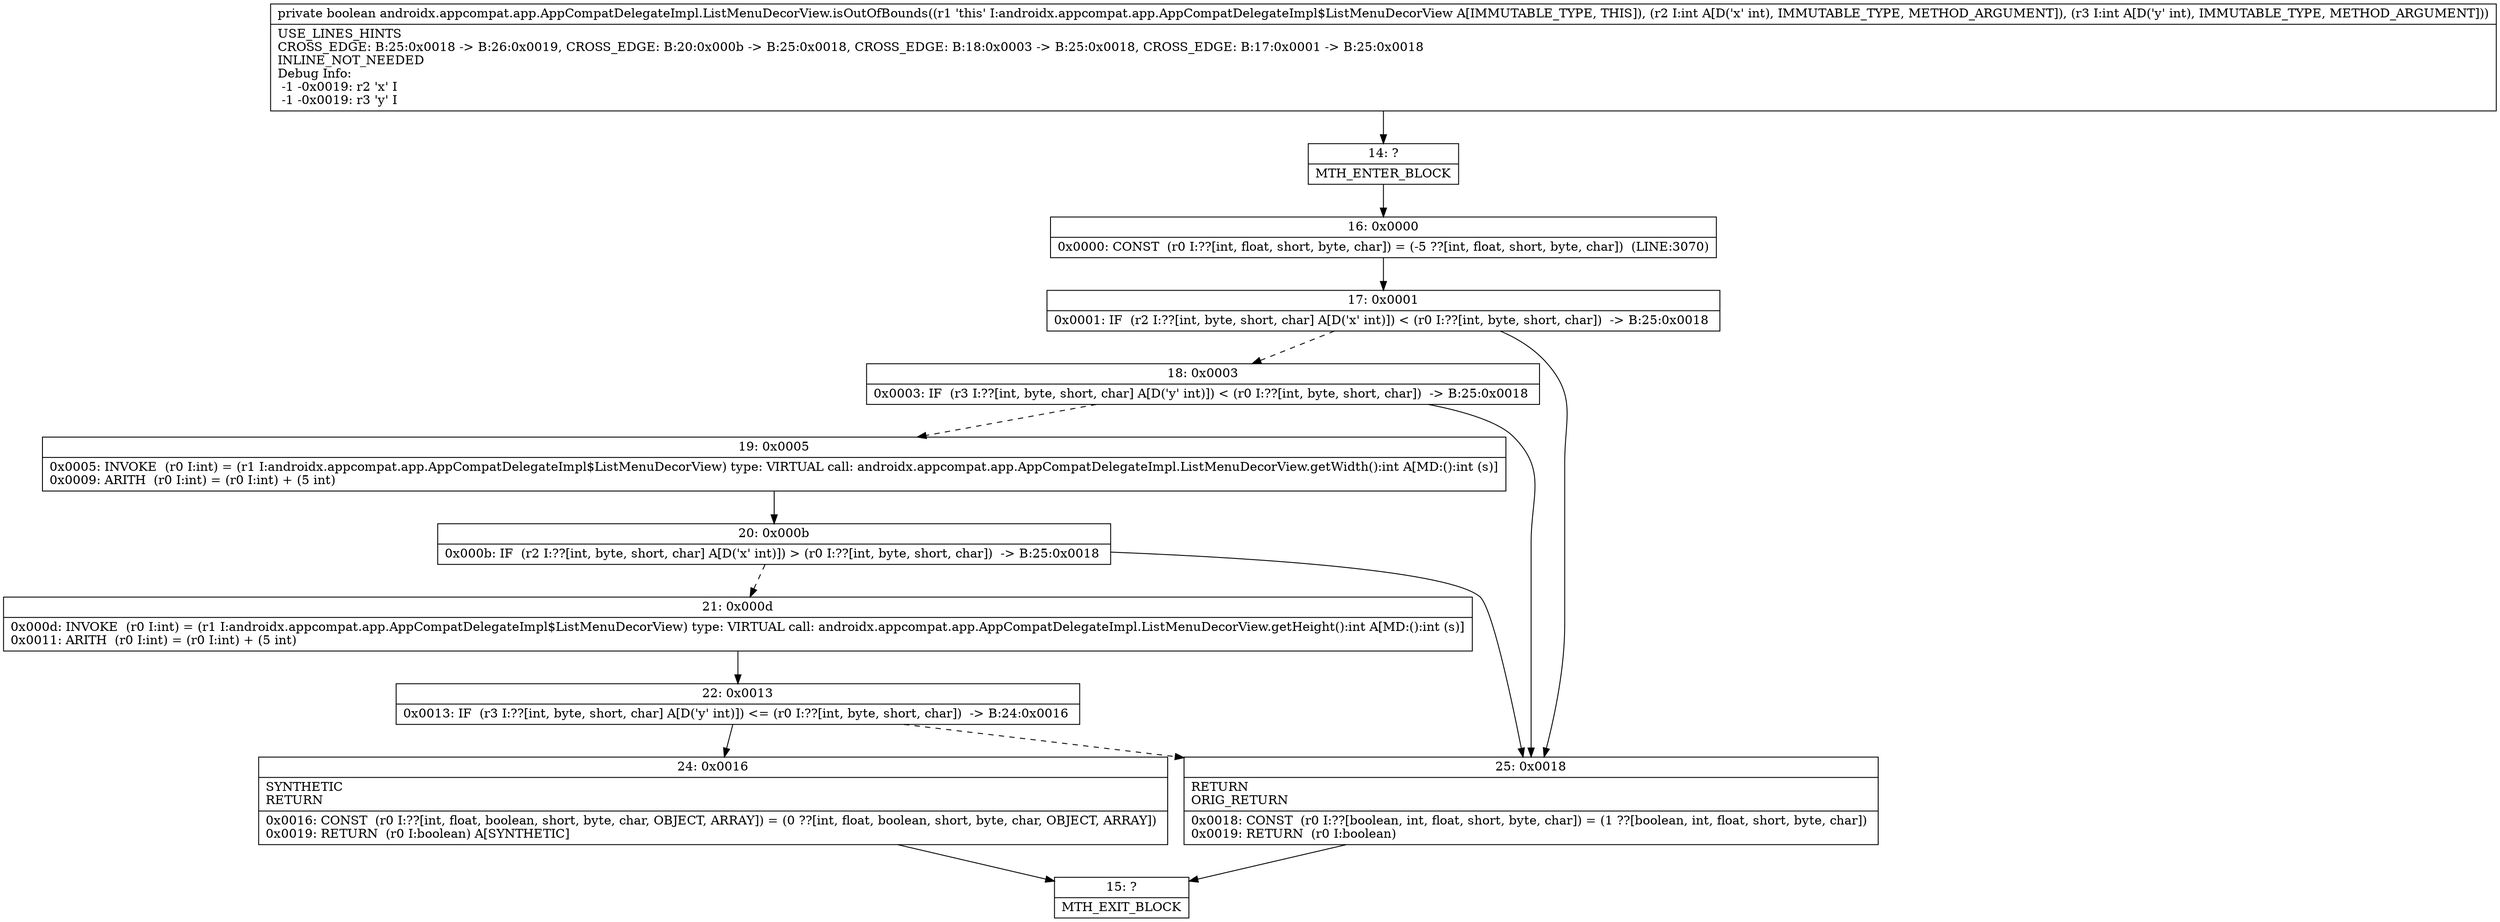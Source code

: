 digraph "CFG forandroidx.appcompat.app.AppCompatDelegateImpl.ListMenuDecorView.isOutOfBounds(II)Z" {
Node_14 [shape=record,label="{14\:\ ?|MTH_ENTER_BLOCK\l}"];
Node_16 [shape=record,label="{16\:\ 0x0000|0x0000: CONST  (r0 I:??[int, float, short, byte, char]) = (\-5 ??[int, float, short, byte, char])  (LINE:3070)\l}"];
Node_17 [shape=record,label="{17\:\ 0x0001|0x0001: IF  (r2 I:??[int, byte, short, char] A[D('x' int)]) \< (r0 I:??[int, byte, short, char])  \-\> B:25:0x0018 \l}"];
Node_18 [shape=record,label="{18\:\ 0x0003|0x0003: IF  (r3 I:??[int, byte, short, char] A[D('y' int)]) \< (r0 I:??[int, byte, short, char])  \-\> B:25:0x0018 \l}"];
Node_19 [shape=record,label="{19\:\ 0x0005|0x0005: INVOKE  (r0 I:int) = (r1 I:androidx.appcompat.app.AppCompatDelegateImpl$ListMenuDecorView) type: VIRTUAL call: androidx.appcompat.app.AppCompatDelegateImpl.ListMenuDecorView.getWidth():int A[MD:():int (s)]\l0x0009: ARITH  (r0 I:int) = (r0 I:int) + (5 int) \l}"];
Node_20 [shape=record,label="{20\:\ 0x000b|0x000b: IF  (r2 I:??[int, byte, short, char] A[D('x' int)]) \> (r0 I:??[int, byte, short, char])  \-\> B:25:0x0018 \l}"];
Node_21 [shape=record,label="{21\:\ 0x000d|0x000d: INVOKE  (r0 I:int) = (r1 I:androidx.appcompat.app.AppCompatDelegateImpl$ListMenuDecorView) type: VIRTUAL call: androidx.appcompat.app.AppCompatDelegateImpl.ListMenuDecorView.getHeight():int A[MD:():int (s)]\l0x0011: ARITH  (r0 I:int) = (r0 I:int) + (5 int) \l}"];
Node_22 [shape=record,label="{22\:\ 0x0013|0x0013: IF  (r3 I:??[int, byte, short, char] A[D('y' int)]) \<= (r0 I:??[int, byte, short, char])  \-\> B:24:0x0016 \l}"];
Node_24 [shape=record,label="{24\:\ 0x0016|SYNTHETIC\lRETURN\l|0x0016: CONST  (r0 I:??[int, float, boolean, short, byte, char, OBJECT, ARRAY]) = (0 ??[int, float, boolean, short, byte, char, OBJECT, ARRAY]) \l0x0019: RETURN  (r0 I:boolean) A[SYNTHETIC]\l}"];
Node_15 [shape=record,label="{15\:\ ?|MTH_EXIT_BLOCK\l}"];
Node_25 [shape=record,label="{25\:\ 0x0018|RETURN\lORIG_RETURN\l|0x0018: CONST  (r0 I:??[boolean, int, float, short, byte, char]) = (1 ??[boolean, int, float, short, byte, char]) \l0x0019: RETURN  (r0 I:boolean) \l}"];
MethodNode[shape=record,label="{private boolean androidx.appcompat.app.AppCompatDelegateImpl.ListMenuDecorView.isOutOfBounds((r1 'this' I:androidx.appcompat.app.AppCompatDelegateImpl$ListMenuDecorView A[IMMUTABLE_TYPE, THIS]), (r2 I:int A[D('x' int), IMMUTABLE_TYPE, METHOD_ARGUMENT]), (r3 I:int A[D('y' int), IMMUTABLE_TYPE, METHOD_ARGUMENT]))  | USE_LINES_HINTS\lCROSS_EDGE: B:25:0x0018 \-\> B:26:0x0019, CROSS_EDGE: B:20:0x000b \-\> B:25:0x0018, CROSS_EDGE: B:18:0x0003 \-\> B:25:0x0018, CROSS_EDGE: B:17:0x0001 \-\> B:25:0x0018\lINLINE_NOT_NEEDED\lDebug Info:\l  \-1 \-0x0019: r2 'x' I\l  \-1 \-0x0019: r3 'y' I\l}"];
MethodNode -> Node_14;Node_14 -> Node_16;
Node_16 -> Node_17;
Node_17 -> Node_18[style=dashed];
Node_17 -> Node_25;
Node_18 -> Node_19[style=dashed];
Node_18 -> Node_25;
Node_19 -> Node_20;
Node_20 -> Node_21[style=dashed];
Node_20 -> Node_25;
Node_21 -> Node_22;
Node_22 -> Node_24;
Node_22 -> Node_25[style=dashed];
Node_24 -> Node_15;
Node_25 -> Node_15;
}

